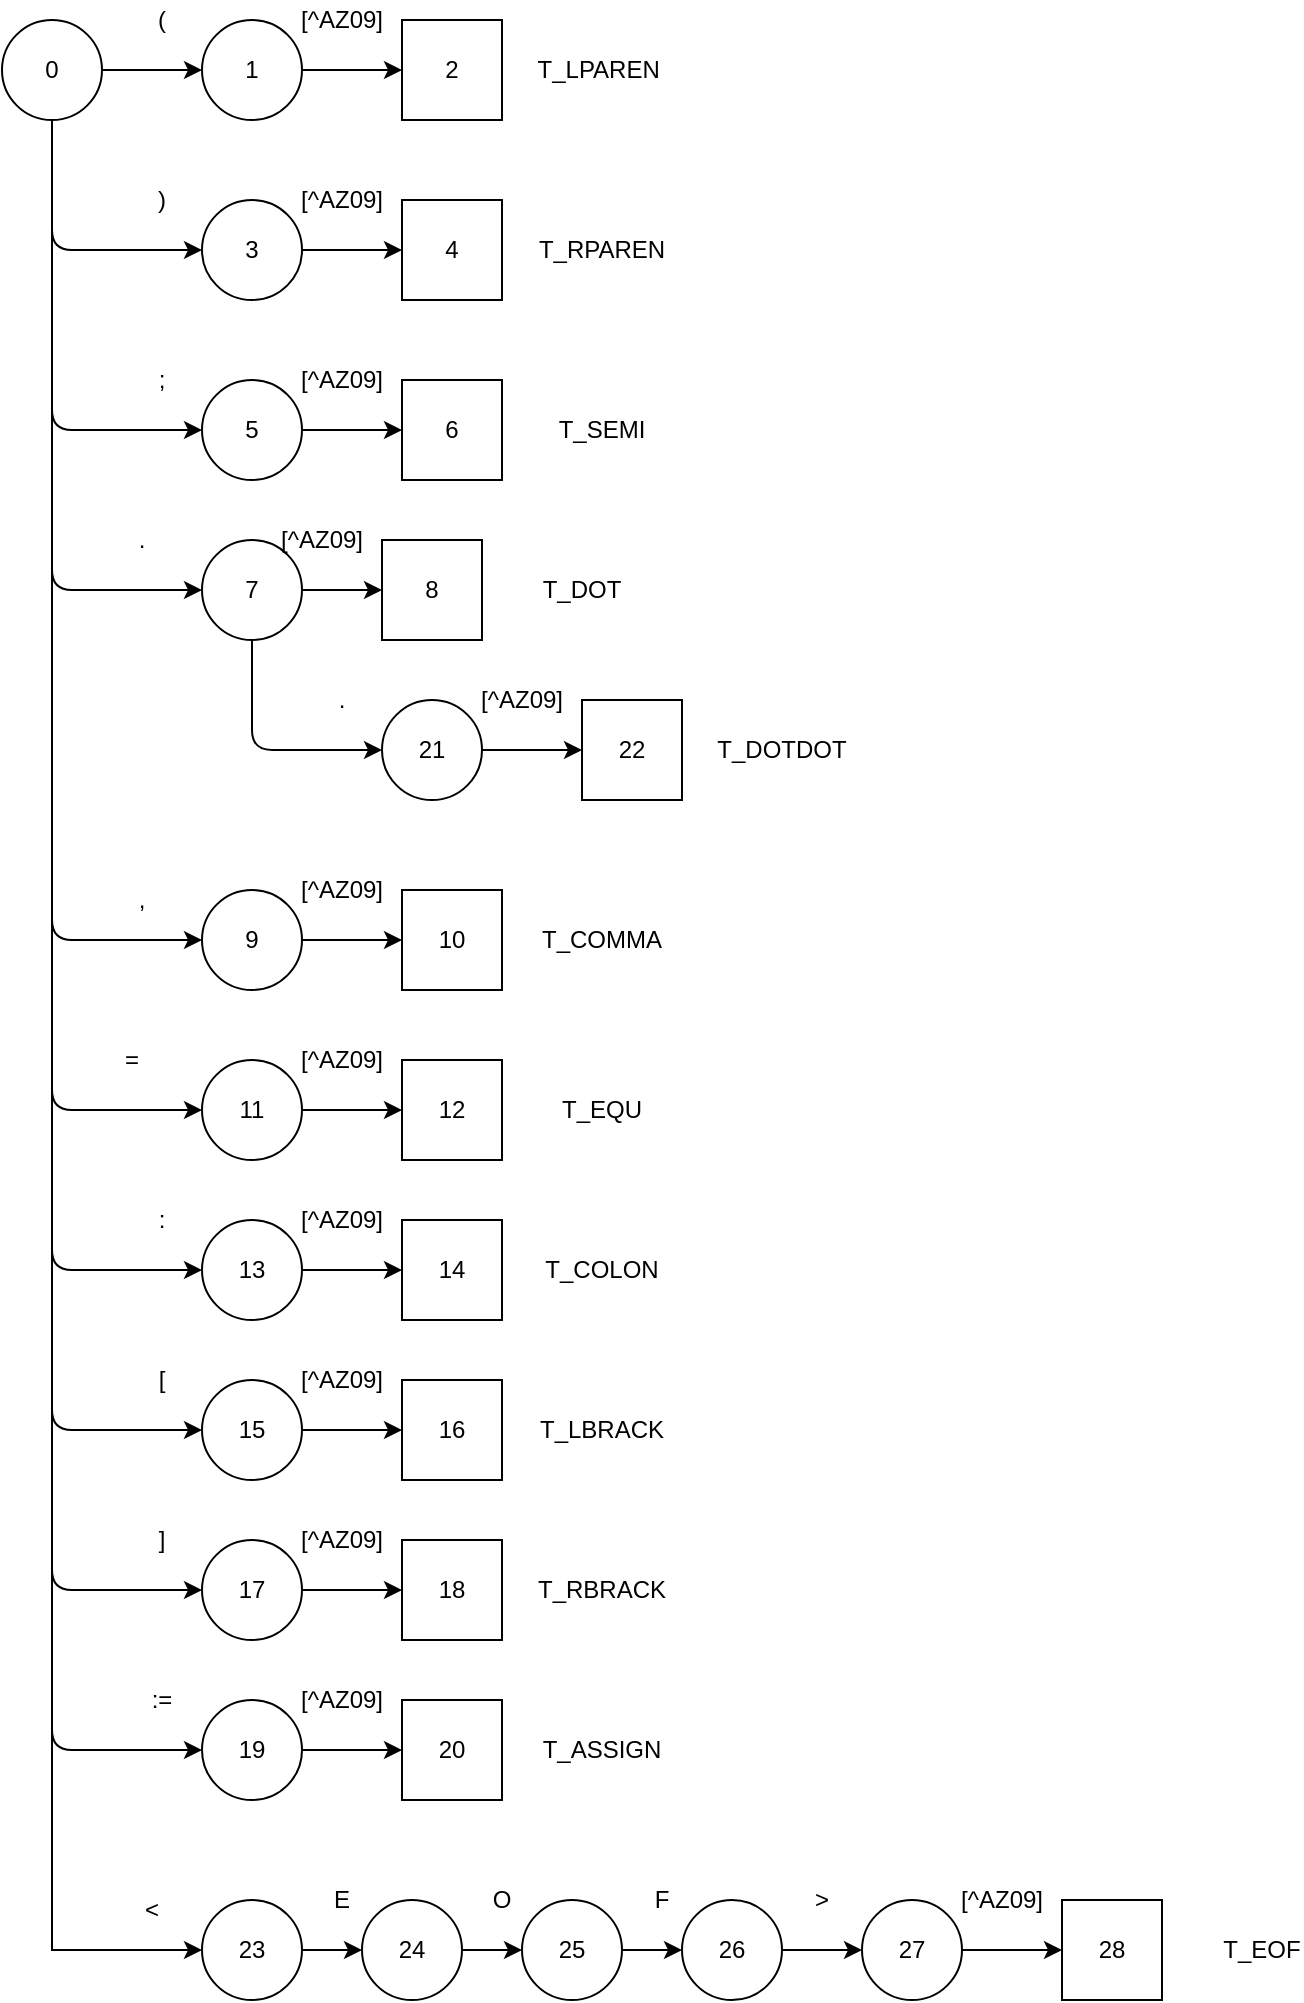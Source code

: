 <mxfile version="13.9.2" type="device"><diagram id="Sy0SqZ0L2x6UP8-yixQa" name="Page-1"><mxGraphModel dx="3122" dy="688" grid="1" gridSize="10" guides="1" tooltips="1" connect="1" arrows="1" fold="1" page="1" pageScale="1" pageWidth="850" pageHeight="1100" math="0" shadow="0"><root><mxCell id="0"/><mxCell id="1" parent="0"/><mxCell id="RMR1vEnmtLUxnJuRr77Z-1" style="edgeStyle=orthogonalEdgeStyle;orthogonalLoop=1;jettySize=auto;html=1;entryX=0;entryY=0.5;entryDx=0;entryDy=0;" edge="1" parent="1" source="RMR1vEnmtLUxnJuRr77Z-2" target="RMR1vEnmtLUxnJuRr77Z-4"><mxGeometry relative="1" as="geometry"/></mxCell><mxCell id="RMR1vEnmtLUxnJuRr77Z-127" style="edgeStyle=orthogonalEdgeStyle;rounded=0;orthogonalLoop=1;jettySize=auto;html=1;entryX=0;entryY=0.5;entryDx=0;entryDy=0;" edge="1" parent="1" source="RMR1vEnmtLUxnJuRr77Z-2" target="RMR1vEnmtLUxnJuRr77Z-111"><mxGeometry relative="1" as="geometry"><Array as="points"><mxPoint x="-1435" y="1035"/></Array></mxGeometry></mxCell><object label="0" id="RMR1vEnmtLUxnJuRr77Z-2"><mxCell style="ellipse;whiteSpace=wrap;html=1;aspect=fixed;" vertex="1" parent="1"><mxGeometry x="-1460" y="70" width="50" height="50" as="geometry"/></mxCell></object><mxCell id="RMR1vEnmtLUxnJuRr77Z-3" style="edgeStyle=orthogonalEdgeStyle;orthogonalLoop=1;jettySize=auto;html=1;entryX=0;entryY=0.5;entryDx=0;entryDy=0;" edge="1" parent="1" source="RMR1vEnmtLUxnJuRr77Z-4" target="RMR1vEnmtLUxnJuRr77Z-5"><mxGeometry relative="1" as="geometry"/></mxCell><object label="1" id="RMR1vEnmtLUxnJuRr77Z-4"><mxCell style="ellipse;whiteSpace=wrap;html=1;aspect=fixed;" vertex="1" parent="1"><mxGeometry x="-1360" y="70" width="50" height="50" as="geometry"/></mxCell></object><mxCell id="RMR1vEnmtLUxnJuRr77Z-5" value="2" style="whiteSpace=wrap;html=1;aspect=fixed;" vertex="1" parent="1"><mxGeometry x="-1260" y="70" width="50" height="50" as="geometry"/></mxCell><mxCell id="RMR1vEnmtLUxnJuRr77Z-6" value="[^AZ09]" style="text;html=1;strokeColor=none;fillColor=none;align=center;verticalAlign=middle;whiteSpace=wrap;" vertex="1" parent="1"><mxGeometry x="-1310" y="60" width="40" height="20" as="geometry"/></mxCell><mxCell id="RMR1vEnmtLUxnJuRr77Z-7" value="(" style="text;html=1;strokeColor=none;fillColor=none;align=center;verticalAlign=middle;whiteSpace=wrap;" vertex="1" parent="1"><mxGeometry x="-1400" y="60" width="40" height="20" as="geometry"/></mxCell><mxCell id="RMR1vEnmtLUxnJuRr77Z-8" value="T_LPAREN&amp;nbsp;" style="text;html=1;strokeColor=none;fillColor=none;align=center;verticalAlign=middle;whiteSpace=wrap;" vertex="1" parent="1"><mxGeometry x="-1180" y="85" width="40" height="20" as="geometry"/></mxCell><mxCell id="RMR1vEnmtLUxnJuRr77Z-9" style="edgeStyle=orthogonalEdgeStyle;orthogonalLoop=1;jettySize=auto;html=1;entryX=0;entryY=0.5;entryDx=0;entryDy=0;exitX=0.5;exitY=1;exitDx=0;exitDy=0;" edge="1" source="RMR1vEnmtLUxnJuRr77Z-2" target="RMR1vEnmtLUxnJuRr77Z-12" parent="1"><mxGeometry relative="1" as="geometry"><mxPoint x="-1410" y="185" as="sourcePoint"/></mxGeometry></mxCell><mxCell id="RMR1vEnmtLUxnJuRr77Z-11" style="edgeStyle=orthogonalEdgeStyle;orthogonalLoop=1;jettySize=auto;html=1;entryX=0;entryY=0.5;entryDx=0;entryDy=0;" edge="1" source="RMR1vEnmtLUxnJuRr77Z-12" target="RMR1vEnmtLUxnJuRr77Z-13" parent="1"><mxGeometry relative="1" as="geometry"/></mxCell><object label="3" id="RMR1vEnmtLUxnJuRr77Z-12"><mxCell style="ellipse;whiteSpace=wrap;html=1;aspect=fixed;" vertex="1" parent="1"><mxGeometry x="-1360" y="160" width="50" height="50" as="geometry"/></mxCell></object><mxCell id="RMR1vEnmtLUxnJuRr77Z-13" value="4" style="whiteSpace=wrap;html=1;aspect=fixed;" vertex="1" parent="1"><mxGeometry x="-1260" y="160" width="50" height="50" as="geometry"/></mxCell><mxCell id="RMR1vEnmtLUxnJuRr77Z-14" value="[^AZ09]" style="text;html=1;strokeColor=none;fillColor=none;align=center;verticalAlign=middle;whiteSpace=wrap;" vertex="1" parent="1"><mxGeometry x="-1310" y="150" width="40" height="20" as="geometry"/></mxCell><mxCell id="RMR1vEnmtLUxnJuRr77Z-15" value=")" style="text;html=1;strokeColor=none;fillColor=none;align=center;verticalAlign=middle;whiteSpace=wrap;" vertex="1" parent="1"><mxGeometry x="-1400" y="150" width="40" height="20" as="geometry"/></mxCell><mxCell id="RMR1vEnmtLUxnJuRr77Z-16" value="T_RPAREN" style="text;html=1;strokeColor=none;fillColor=none;align=center;verticalAlign=middle;whiteSpace=wrap;" vertex="1" parent="1"><mxGeometry x="-1180" y="175" width="40" height="20" as="geometry"/></mxCell><mxCell id="RMR1vEnmtLUxnJuRr77Z-38" style="edgeStyle=orthogonalEdgeStyle;orthogonalLoop=1;jettySize=auto;html=1;entryX=0;entryY=0.5;entryDx=0;entryDy=0;exitX=0.5;exitY=1;exitDx=0;exitDy=0;" edge="1" parent="1" target="RMR1vEnmtLUxnJuRr77Z-40" source="RMR1vEnmtLUxnJuRr77Z-2"><mxGeometry relative="1" as="geometry"><mxPoint x="-1410" y="275" as="sourcePoint"/></mxGeometry></mxCell><mxCell id="RMR1vEnmtLUxnJuRr77Z-39" style="edgeStyle=orthogonalEdgeStyle;orthogonalLoop=1;jettySize=auto;html=1;entryX=0;entryY=0.5;entryDx=0;entryDy=0;" edge="1" parent="1" source="RMR1vEnmtLUxnJuRr77Z-40" target="RMR1vEnmtLUxnJuRr77Z-41"><mxGeometry relative="1" as="geometry"/></mxCell><object label="5" id="RMR1vEnmtLUxnJuRr77Z-40"><mxCell style="ellipse;whiteSpace=wrap;html=1;aspect=fixed;" vertex="1" parent="1"><mxGeometry x="-1360" y="250" width="50" height="50" as="geometry"/></mxCell></object><mxCell id="RMR1vEnmtLUxnJuRr77Z-41" value="6" style="whiteSpace=wrap;html=1;aspect=fixed;" vertex="1" parent="1"><mxGeometry x="-1260" y="250" width="50" height="50" as="geometry"/></mxCell><mxCell id="RMR1vEnmtLUxnJuRr77Z-42" value="[^AZ09]" style="text;html=1;strokeColor=none;fillColor=none;align=center;verticalAlign=middle;whiteSpace=wrap;" vertex="1" parent="1"><mxGeometry x="-1310" y="240" width="40" height="20" as="geometry"/></mxCell><mxCell id="RMR1vEnmtLUxnJuRr77Z-43" value=";" style="text;html=1;strokeColor=none;fillColor=none;align=center;verticalAlign=middle;whiteSpace=wrap;" vertex="1" parent="1"><mxGeometry x="-1400" y="240" width="40" height="20" as="geometry"/></mxCell><mxCell id="RMR1vEnmtLUxnJuRr77Z-44" value="T_SEMI" style="text;html=1;strokeColor=none;fillColor=none;align=center;verticalAlign=middle;whiteSpace=wrap;" vertex="1" parent="1"><mxGeometry x="-1180" y="265" width="40" height="20" as="geometry"/></mxCell><mxCell id="RMR1vEnmtLUxnJuRr77Z-45" style="edgeStyle=orthogonalEdgeStyle;orthogonalLoop=1;jettySize=auto;html=1;entryX=0;entryY=0.5;entryDx=0;entryDy=0;exitX=0.5;exitY=1;exitDx=0;exitDy=0;" edge="1" parent="1" target="RMR1vEnmtLUxnJuRr77Z-47" source="RMR1vEnmtLUxnJuRr77Z-2"><mxGeometry relative="1" as="geometry"><mxPoint x="-1420" y="355" as="sourcePoint"/></mxGeometry></mxCell><mxCell id="RMR1vEnmtLUxnJuRr77Z-46" style="edgeStyle=orthogonalEdgeStyle;orthogonalLoop=1;jettySize=auto;html=1;entryX=0;entryY=0.5;entryDx=0;entryDy=0;" edge="1" parent="1" source="RMR1vEnmtLUxnJuRr77Z-47" target="RMR1vEnmtLUxnJuRr77Z-48"><mxGeometry relative="1" as="geometry"/></mxCell><object label="7" id="RMR1vEnmtLUxnJuRr77Z-47"><mxCell style="ellipse;whiteSpace=wrap;html=1;aspect=fixed;" vertex="1" parent="1"><mxGeometry x="-1360" y="330" width="50" height="50" as="geometry"/></mxCell></object><mxCell id="RMR1vEnmtLUxnJuRr77Z-48" value="8" style="whiteSpace=wrap;html=1;aspect=fixed;" vertex="1" parent="1"><mxGeometry x="-1270" y="330" width="50" height="50" as="geometry"/></mxCell><mxCell id="RMR1vEnmtLUxnJuRr77Z-49" value="[^AZ09]" style="text;html=1;strokeColor=none;fillColor=none;align=center;verticalAlign=middle;whiteSpace=wrap;" vertex="1" parent="1"><mxGeometry x="-1320" y="320" width="40" height="20" as="geometry"/></mxCell><mxCell id="RMR1vEnmtLUxnJuRr77Z-50" value="." style="text;html=1;strokeColor=none;fillColor=none;align=center;verticalAlign=middle;whiteSpace=wrap;" vertex="1" parent="1"><mxGeometry x="-1410" y="320" width="40" height="20" as="geometry"/></mxCell><mxCell id="RMR1vEnmtLUxnJuRr77Z-51" value="T_DOT" style="text;html=1;strokeColor=none;fillColor=none;align=center;verticalAlign=middle;whiteSpace=wrap;" vertex="1" parent="1"><mxGeometry x="-1190" y="345" width="40" height="20" as="geometry"/></mxCell><mxCell id="RMR1vEnmtLUxnJuRr77Z-52" style="edgeStyle=orthogonalEdgeStyle;orthogonalLoop=1;jettySize=auto;html=1;entryX=0;entryY=0.5;entryDx=0;entryDy=0;exitX=0.5;exitY=1;exitDx=0;exitDy=0;" edge="1" parent="1" target="RMR1vEnmtLUxnJuRr77Z-54" source="RMR1vEnmtLUxnJuRr77Z-2"><mxGeometry relative="1" as="geometry"><mxPoint x="-1400" y="535" as="sourcePoint"/></mxGeometry></mxCell><mxCell id="RMR1vEnmtLUxnJuRr77Z-53" style="edgeStyle=orthogonalEdgeStyle;orthogonalLoop=1;jettySize=auto;html=1;entryX=0;entryY=0.5;entryDx=0;entryDy=0;" edge="1" parent="1" source="RMR1vEnmtLUxnJuRr77Z-54" target="RMR1vEnmtLUxnJuRr77Z-55"><mxGeometry relative="1" as="geometry"/></mxCell><object label="9" id="RMR1vEnmtLUxnJuRr77Z-54"><mxCell style="ellipse;whiteSpace=wrap;html=1;aspect=fixed;" vertex="1" parent="1"><mxGeometry x="-1360" y="505" width="50" height="50" as="geometry"/></mxCell></object><mxCell id="RMR1vEnmtLUxnJuRr77Z-55" value="10" style="whiteSpace=wrap;html=1;aspect=fixed;" vertex="1" parent="1"><mxGeometry x="-1260" y="505" width="50" height="50" as="geometry"/></mxCell><mxCell id="RMR1vEnmtLUxnJuRr77Z-56" value="[^AZ09]" style="text;html=1;strokeColor=none;fillColor=none;align=center;verticalAlign=middle;whiteSpace=wrap;" vertex="1" parent="1"><mxGeometry x="-1310" y="495" width="40" height="20" as="geometry"/></mxCell><mxCell id="RMR1vEnmtLUxnJuRr77Z-57" value="," style="text;html=1;strokeColor=none;fillColor=none;align=center;verticalAlign=middle;whiteSpace=wrap;" vertex="1" parent="1"><mxGeometry x="-1415" y="495" width="50" height="30" as="geometry"/></mxCell><mxCell id="RMR1vEnmtLUxnJuRr77Z-58" value="T_COMMA" style="text;html=1;strokeColor=none;fillColor=none;align=center;verticalAlign=middle;whiteSpace=wrap;" vertex="1" parent="1"><mxGeometry x="-1180" y="520" width="40" height="20" as="geometry"/></mxCell><mxCell id="RMR1vEnmtLUxnJuRr77Z-61" style="edgeStyle=orthogonalEdgeStyle;orthogonalLoop=1;jettySize=auto;html=1;entryX=0;entryY=0.5;entryDx=0;entryDy=0;exitX=0.5;exitY=1;exitDx=0;exitDy=0;" edge="1" parent="1" target="RMR1vEnmtLUxnJuRr77Z-63" source="RMR1vEnmtLUxnJuRr77Z-2"><mxGeometry relative="1" as="geometry"><mxPoint x="-1410" y="615" as="sourcePoint"/></mxGeometry></mxCell><mxCell id="RMR1vEnmtLUxnJuRr77Z-62" style="edgeStyle=orthogonalEdgeStyle;orthogonalLoop=1;jettySize=auto;html=1;entryX=0;entryY=0.5;entryDx=0;entryDy=0;" edge="1" parent="1" source="RMR1vEnmtLUxnJuRr77Z-63" target="RMR1vEnmtLUxnJuRr77Z-64"><mxGeometry relative="1" as="geometry"/></mxCell><object label="11" id="RMR1vEnmtLUxnJuRr77Z-63"><mxCell style="ellipse;whiteSpace=wrap;html=1;aspect=fixed;" vertex="1" parent="1"><mxGeometry x="-1360" y="590" width="50" height="50" as="geometry"/></mxCell></object><mxCell id="RMR1vEnmtLUxnJuRr77Z-64" value="12" style="whiteSpace=wrap;html=1;aspect=fixed;" vertex="1" parent="1"><mxGeometry x="-1260" y="590" width="50" height="50" as="geometry"/></mxCell><mxCell id="RMR1vEnmtLUxnJuRr77Z-65" value="[^AZ09]" style="text;html=1;strokeColor=none;fillColor=none;align=center;verticalAlign=middle;whiteSpace=wrap;" vertex="1" parent="1"><mxGeometry x="-1310" y="580" width="40" height="20" as="geometry"/></mxCell><mxCell id="RMR1vEnmtLUxnJuRr77Z-66" value="=" style="text;html=1;strokeColor=none;fillColor=none;align=center;verticalAlign=middle;whiteSpace=wrap;" vertex="1" parent="1"><mxGeometry x="-1415" y="580" width="40" height="20" as="geometry"/></mxCell><mxCell id="RMR1vEnmtLUxnJuRr77Z-67" value="T_EQU" style="text;html=1;strokeColor=none;fillColor=none;align=center;verticalAlign=middle;whiteSpace=wrap;" vertex="1" parent="1"><mxGeometry x="-1180" y="605" width="40" height="20" as="geometry"/></mxCell><mxCell id="RMR1vEnmtLUxnJuRr77Z-68" style="edgeStyle=orthogonalEdgeStyle;orthogonalLoop=1;jettySize=auto;html=1;entryX=0;entryY=0.5;entryDx=0;entryDy=0;exitX=0.5;exitY=1;exitDx=0;exitDy=0;" edge="1" parent="1" target="RMR1vEnmtLUxnJuRr77Z-70" source="RMR1vEnmtLUxnJuRr77Z-2"><mxGeometry relative="1" as="geometry"><mxPoint x="-1410" y="695" as="sourcePoint"/></mxGeometry></mxCell><mxCell id="RMR1vEnmtLUxnJuRr77Z-69" style="edgeStyle=orthogonalEdgeStyle;orthogonalLoop=1;jettySize=auto;html=1;entryX=0;entryY=0.5;entryDx=0;entryDy=0;" edge="1" parent="1" source="RMR1vEnmtLUxnJuRr77Z-70" target="RMR1vEnmtLUxnJuRr77Z-71"><mxGeometry relative="1" as="geometry"/></mxCell><object label="13" id="RMR1vEnmtLUxnJuRr77Z-70"><mxCell style="ellipse;whiteSpace=wrap;html=1;aspect=fixed;" vertex="1" parent="1"><mxGeometry x="-1360" y="670" width="50" height="50" as="geometry"/></mxCell></object><mxCell id="RMR1vEnmtLUxnJuRr77Z-71" value="14" style="whiteSpace=wrap;html=1;aspect=fixed;" vertex="1" parent="1"><mxGeometry x="-1260" y="670" width="50" height="50" as="geometry"/></mxCell><mxCell id="RMR1vEnmtLUxnJuRr77Z-72" value="[^AZ09]" style="text;html=1;strokeColor=none;fillColor=none;align=center;verticalAlign=middle;whiteSpace=wrap;" vertex="1" parent="1"><mxGeometry x="-1310" y="660" width="40" height="20" as="geometry"/></mxCell><mxCell id="RMR1vEnmtLUxnJuRr77Z-73" value=":" style="text;html=1;strokeColor=none;fillColor=none;align=center;verticalAlign=middle;whiteSpace=wrap;" vertex="1" parent="1"><mxGeometry x="-1400" y="660" width="40" height="20" as="geometry"/></mxCell><mxCell id="RMR1vEnmtLUxnJuRr77Z-74" value="T_COLON" style="text;html=1;strokeColor=none;fillColor=none;align=center;verticalAlign=middle;whiteSpace=wrap;" vertex="1" parent="1"><mxGeometry x="-1180" y="685" width="40" height="20" as="geometry"/></mxCell><mxCell id="RMR1vEnmtLUxnJuRr77Z-75" style="edgeStyle=orthogonalEdgeStyle;orthogonalLoop=1;jettySize=auto;html=1;entryX=0;entryY=0.5;entryDx=0;entryDy=0;exitX=0.5;exitY=1;exitDx=0;exitDy=0;" edge="1" parent="1" target="RMR1vEnmtLUxnJuRr77Z-77" source="RMR1vEnmtLUxnJuRr77Z-2"><mxGeometry relative="1" as="geometry"><mxPoint x="-1410" y="775" as="sourcePoint"/></mxGeometry></mxCell><mxCell id="RMR1vEnmtLUxnJuRr77Z-76" style="edgeStyle=orthogonalEdgeStyle;orthogonalLoop=1;jettySize=auto;html=1;entryX=0;entryY=0.5;entryDx=0;entryDy=0;" edge="1" parent="1" source="RMR1vEnmtLUxnJuRr77Z-77" target="RMR1vEnmtLUxnJuRr77Z-78"><mxGeometry relative="1" as="geometry"/></mxCell><object label="15" id="RMR1vEnmtLUxnJuRr77Z-77"><mxCell style="ellipse;whiteSpace=wrap;html=1;aspect=fixed;" vertex="1" parent="1"><mxGeometry x="-1360" y="750" width="50" height="50" as="geometry"/></mxCell></object><mxCell id="RMR1vEnmtLUxnJuRr77Z-78" value="16" style="whiteSpace=wrap;html=1;aspect=fixed;" vertex="1" parent="1"><mxGeometry x="-1260" y="750" width="50" height="50" as="geometry"/></mxCell><mxCell id="RMR1vEnmtLUxnJuRr77Z-79" value="[^AZ09]" style="text;html=1;strokeColor=none;fillColor=none;align=center;verticalAlign=middle;whiteSpace=wrap;" vertex="1" parent="1"><mxGeometry x="-1310" y="740" width="40" height="20" as="geometry"/></mxCell><mxCell id="RMR1vEnmtLUxnJuRr77Z-80" value="[" style="text;html=1;strokeColor=none;fillColor=none;align=center;verticalAlign=middle;whiteSpace=wrap;" vertex="1" parent="1"><mxGeometry x="-1400" y="740" width="40" height="20" as="geometry"/></mxCell><mxCell id="RMR1vEnmtLUxnJuRr77Z-81" value="T_LBRACK" style="text;html=1;strokeColor=none;fillColor=none;align=center;verticalAlign=middle;whiteSpace=wrap;" vertex="1" parent="1"><mxGeometry x="-1180" y="765" width="40" height="20" as="geometry"/></mxCell><mxCell id="RMR1vEnmtLUxnJuRr77Z-82" style="edgeStyle=orthogonalEdgeStyle;orthogonalLoop=1;jettySize=auto;html=1;entryX=0;entryY=0.5;entryDx=0;entryDy=0;exitX=0.5;exitY=1;exitDx=0;exitDy=0;" edge="1" target="RMR1vEnmtLUxnJuRr77Z-84" parent="1" source="RMR1vEnmtLUxnJuRr77Z-2"><mxGeometry relative="1" as="geometry"><mxPoint x="-1410" y="855" as="sourcePoint"/></mxGeometry></mxCell><mxCell id="RMR1vEnmtLUxnJuRr77Z-83" style="edgeStyle=orthogonalEdgeStyle;orthogonalLoop=1;jettySize=auto;html=1;entryX=0;entryY=0.5;entryDx=0;entryDy=0;" edge="1" source="RMR1vEnmtLUxnJuRr77Z-84" target="RMR1vEnmtLUxnJuRr77Z-85" parent="1"><mxGeometry relative="1" as="geometry"/></mxCell><object label="17" id="RMR1vEnmtLUxnJuRr77Z-84"><mxCell style="ellipse;whiteSpace=wrap;html=1;aspect=fixed;" vertex="1" parent="1"><mxGeometry x="-1360" y="830" width="50" height="50" as="geometry"/></mxCell></object><mxCell id="RMR1vEnmtLUxnJuRr77Z-85" value="18" style="whiteSpace=wrap;html=1;aspect=fixed;" vertex="1" parent="1"><mxGeometry x="-1260" y="830" width="50" height="50" as="geometry"/></mxCell><mxCell id="RMR1vEnmtLUxnJuRr77Z-86" value="[^AZ09]" style="text;html=1;strokeColor=none;fillColor=none;align=center;verticalAlign=middle;whiteSpace=wrap;" vertex="1" parent="1"><mxGeometry x="-1310" y="820" width="40" height="20" as="geometry"/></mxCell><mxCell id="RMR1vEnmtLUxnJuRr77Z-87" value="]" style="text;html=1;strokeColor=none;fillColor=none;align=center;verticalAlign=middle;whiteSpace=wrap;" vertex="1" parent="1"><mxGeometry x="-1400" y="820" width="40" height="20" as="geometry"/></mxCell><mxCell id="RMR1vEnmtLUxnJuRr77Z-88" value="T_RBRACK" style="text;html=1;strokeColor=none;fillColor=none;align=center;verticalAlign=middle;whiteSpace=wrap;" vertex="1" parent="1"><mxGeometry x="-1180" y="845" width="40" height="20" as="geometry"/></mxCell><mxCell id="RMR1vEnmtLUxnJuRr77Z-89" style="edgeStyle=orthogonalEdgeStyle;orthogonalLoop=1;jettySize=auto;html=1;entryX=0;entryY=0.5;entryDx=0;entryDy=0;exitX=0.5;exitY=1;exitDx=0;exitDy=0;" edge="1" target="RMR1vEnmtLUxnJuRr77Z-91" parent="1" source="RMR1vEnmtLUxnJuRr77Z-2"><mxGeometry relative="1" as="geometry"><mxPoint x="-1410" y="935" as="sourcePoint"/></mxGeometry></mxCell><mxCell id="RMR1vEnmtLUxnJuRr77Z-90" style="edgeStyle=orthogonalEdgeStyle;orthogonalLoop=1;jettySize=auto;html=1;entryX=0;entryY=0.5;entryDx=0;entryDy=0;" edge="1" source="RMR1vEnmtLUxnJuRr77Z-91" target="RMR1vEnmtLUxnJuRr77Z-92" parent="1"><mxGeometry relative="1" as="geometry"/></mxCell><object label="19" id="RMR1vEnmtLUxnJuRr77Z-91"><mxCell style="ellipse;whiteSpace=wrap;html=1;aspect=fixed;" vertex="1" parent="1"><mxGeometry x="-1360" y="910" width="50" height="50" as="geometry"/></mxCell></object><mxCell id="RMR1vEnmtLUxnJuRr77Z-92" value="20" style="whiteSpace=wrap;html=1;aspect=fixed;" vertex="1" parent="1"><mxGeometry x="-1260" y="910" width="50" height="50" as="geometry"/></mxCell><mxCell id="RMR1vEnmtLUxnJuRr77Z-93" value="[^AZ09]" style="text;html=1;strokeColor=none;fillColor=none;align=center;verticalAlign=middle;whiteSpace=wrap;" vertex="1" parent="1"><mxGeometry x="-1310" y="900" width="40" height="20" as="geometry"/></mxCell><mxCell id="RMR1vEnmtLUxnJuRr77Z-94" value=":=" style="text;html=1;strokeColor=none;fillColor=none;align=center;verticalAlign=middle;whiteSpace=wrap;" vertex="1" parent="1"><mxGeometry x="-1400" y="900" width="40" height="20" as="geometry"/></mxCell><mxCell id="RMR1vEnmtLUxnJuRr77Z-95" value="T_ASSIGN" style="text;html=1;strokeColor=none;fillColor=none;align=center;verticalAlign=middle;whiteSpace=wrap;" vertex="1" parent="1"><mxGeometry x="-1180" y="925" width="40" height="20" as="geometry"/></mxCell><mxCell id="RMR1vEnmtLUxnJuRr77Z-96" style="edgeStyle=orthogonalEdgeStyle;orthogonalLoop=1;jettySize=auto;html=1;entryX=0;entryY=0.5;entryDx=0;entryDy=0;exitX=0.5;exitY=1;exitDx=0;exitDy=0;" edge="1" target="RMR1vEnmtLUxnJuRr77Z-98" parent="1" source="RMR1vEnmtLUxnJuRr77Z-47"><mxGeometry relative="1" as="geometry"><mxPoint x="-1320" y="435" as="sourcePoint"/></mxGeometry></mxCell><mxCell id="RMR1vEnmtLUxnJuRr77Z-97" style="edgeStyle=orthogonalEdgeStyle;orthogonalLoop=1;jettySize=auto;html=1;entryX=0;entryY=0.5;entryDx=0;entryDy=0;" edge="1" source="RMR1vEnmtLUxnJuRr77Z-98" target="RMR1vEnmtLUxnJuRr77Z-99" parent="1"><mxGeometry relative="1" as="geometry"/></mxCell><object label="21" id="RMR1vEnmtLUxnJuRr77Z-98"><mxCell style="ellipse;whiteSpace=wrap;html=1;aspect=fixed;" vertex="1" parent="1"><mxGeometry x="-1270" y="410" width="50" height="50" as="geometry"/></mxCell></object><mxCell id="RMR1vEnmtLUxnJuRr77Z-99" value="22" style="whiteSpace=wrap;html=1;aspect=fixed;" vertex="1" parent="1"><mxGeometry x="-1170" y="410" width="50" height="50" as="geometry"/></mxCell><mxCell id="RMR1vEnmtLUxnJuRr77Z-100" value="[^AZ09]" style="text;html=1;strokeColor=none;fillColor=none;align=center;verticalAlign=middle;whiteSpace=wrap;" vertex="1" parent="1"><mxGeometry x="-1220" y="400" width="40" height="20" as="geometry"/></mxCell><mxCell id="RMR1vEnmtLUxnJuRr77Z-101" value="." style="text;html=1;strokeColor=none;fillColor=none;align=center;verticalAlign=middle;whiteSpace=wrap;" vertex="1" parent="1"><mxGeometry x="-1310" y="400" width="40" height="20" as="geometry"/></mxCell><mxCell id="RMR1vEnmtLUxnJuRr77Z-102" value="T_DOTDOT" style="text;html=1;strokeColor=none;fillColor=none;align=center;verticalAlign=middle;whiteSpace=wrap;" vertex="1" parent="1"><mxGeometry x="-1090" y="425" width="40" height="20" as="geometry"/></mxCell><mxCell id="RMR1vEnmtLUxnJuRr77Z-110" value="" style="edgeStyle=orthogonalEdgeStyle;orthogonalLoop=1;jettySize=auto;html=1;" edge="1" parent="1" source="RMR1vEnmtLUxnJuRr77Z-111" target="RMR1vEnmtLUxnJuRr77Z-113"><mxGeometry relative="1" as="geometry"><Array as="points"><mxPoint x="-1230" y="1035"/><mxPoint x="-1230" y="1035"/></Array></mxGeometry></mxCell><object label="23" id="RMR1vEnmtLUxnJuRr77Z-111"><mxCell style="ellipse;whiteSpace=wrap;html=1;aspect=fixed;" vertex="1" parent="1"><mxGeometry x="-1360" y="1010" width="50" height="50" as="geometry"/></mxCell></object><mxCell id="RMR1vEnmtLUxnJuRr77Z-112" style="edgeStyle=orthogonalEdgeStyle;orthogonalLoop=1;jettySize=auto;html=1;entryX=0;entryY=0.5;entryDx=0;entryDy=0;" edge="1" parent="1" source="RMR1vEnmtLUxnJuRr77Z-113" target="RMR1vEnmtLUxnJuRr77Z-115"><mxGeometry relative="1" as="geometry"/></mxCell><object label="24" id="RMR1vEnmtLUxnJuRr77Z-113"><mxCell style="ellipse;whiteSpace=wrap;html=1;aspect=fixed;" vertex="1" parent="1"><mxGeometry x="-1280" y="1010" width="50" height="50" as="geometry"/></mxCell></object><mxCell id="RMR1vEnmtLUxnJuRr77Z-114" style="edgeStyle=orthogonalEdgeStyle;orthogonalLoop=1;jettySize=auto;html=1;entryX=0;entryY=0.5;entryDx=0;entryDy=0;" edge="1" parent="1" source="RMR1vEnmtLUxnJuRr77Z-115" target="RMR1vEnmtLUxnJuRr77Z-117"><mxGeometry relative="1" as="geometry"/></mxCell><object label="25" id="RMR1vEnmtLUxnJuRr77Z-115"><mxCell style="ellipse;whiteSpace=wrap;html=1;aspect=fixed;" vertex="1" parent="1"><mxGeometry x="-1200" y="1010" width="50" height="50" as="geometry"/></mxCell></object><mxCell id="RMR1vEnmtLUxnJuRr77Z-116" style="edgeStyle=orthogonalEdgeStyle;orthogonalLoop=1;jettySize=auto;html=1;entryX=0;entryY=0.5;entryDx=0;entryDy=0;" edge="1" parent="1" source="RMR1vEnmtLUxnJuRr77Z-117" target="RMR1vEnmtLUxnJuRr77Z-119"><mxGeometry relative="1" as="geometry"/></mxCell><object label="26" id="RMR1vEnmtLUxnJuRr77Z-117"><mxCell style="ellipse;whiteSpace=wrap;html=1;aspect=fixed;" vertex="1" parent="1"><mxGeometry x="-1120" y="1010" width="50" height="50" as="geometry"/></mxCell></object><mxCell id="RMR1vEnmtLUxnJuRr77Z-118" style="edgeStyle=orthogonalEdgeStyle;orthogonalLoop=1;jettySize=auto;html=1;entryX=0;entryY=0.5;entryDx=0;entryDy=0;" edge="1" parent="1" source="RMR1vEnmtLUxnJuRr77Z-119" target="RMR1vEnmtLUxnJuRr77Z-120"><mxGeometry relative="1" as="geometry"/></mxCell><object label="27" id="RMR1vEnmtLUxnJuRr77Z-119"><mxCell style="ellipse;whiteSpace=wrap;html=1;aspect=fixed;" vertex="1" parent="1"><mxGeometry x="-1030" y="1010" width="50" height="50" as="geometry"/></mxCell></object><mxCell id="RMR1vEnmtLUxnJuRr77Z-120" value="28" style="whiteSpace=wrap;html=1;aspect=fixed;" vertex="1" parent="1"><mxGeometry x="-930" y="1010" width="50" height="50" as="geometry"/></mxCell><mxCell id="RMR1vEnmtLUxnJuRr77Z-121" value="E" style="text;html=1;strokeColor=none;fillColor=none;align=center;verticalAlign=middle;whiteSpace=wrap;" vertex="1" parent="1"><mxGeometry x="-1310" y="1000" width="40" height="20" as="geometry"/></mxCell><mxCell id="RMR1vEnmtLUxnJuRr77Z-122" value="O" style="text;html=1;strokeColor=none;fillColor=none;align=center;verticalAlign=middle;whiteSpace=wrap;" vertex="1" parent="1"><mxGeometry x="-1230" y="1000" width="40" height="20" as="geometry"/></mxCell><mxCell id="RMR1vEnmtLUxnJuRr77Z-123" value="[^AZ09]" style="text;html=1;strokeColor=none;fillColor=none;align=center;verticalAlign=middle;whiteSpace=wrap;" vertex="1" parent="1"><mxGeometry x="-980" y="1000" width="40" height="20" as="geometry"/></mxCell><mxCell id="RMR1vEnmtLUxnJuRr77Z-124" value="&amp;gt;" style="text;html=1;strokeColor=none;fillColor=none;align=center;verticalAlign=middle;whiteSpace=wrap;" vertex="1" parent="1"><mxGeometry x="-1070" y="1000" width="40" height="20" as="geometry"/></mxCell><mxCell id="RMR1vEnmtLUxnJuRr77Z-125" value="F" style="text;html=1;strokeColor=none;fillColor=none;align=center;verticalAlign=middle;whiteSpace=wrap;" vertex="1" parent="1"><mxGeometry x="-1150" y="1000" width="40" height="20" as="geometry"/></mxCell><mxCell id="RMR1vEnmtLUxnJuRr77Z-126" value="T_EOF" style="text;html=1;strokeColor=none;fillColor=none;align=center;verticalAlign=middle;whiteSpace=wrap;" vertex="1" parent="1"><mxGeometry x="-850" y="1025" width="40" height="20" as="geometry"/></mxCell><mxCell id="RMR1vEnmtLUxnJuRr77Z-128" value="&amp;lt;" style="text;html=1;strokeColor=none;fillColor=none;align=center;verticalAlign=middle;whiteSpace=wrap;" vertex="1" parent="1"><mxGeometry x="-1405" y="1005" width="40" height="20" as="geometry"/></mxCell></root></mxGraphModel></diagram></mxfile>
